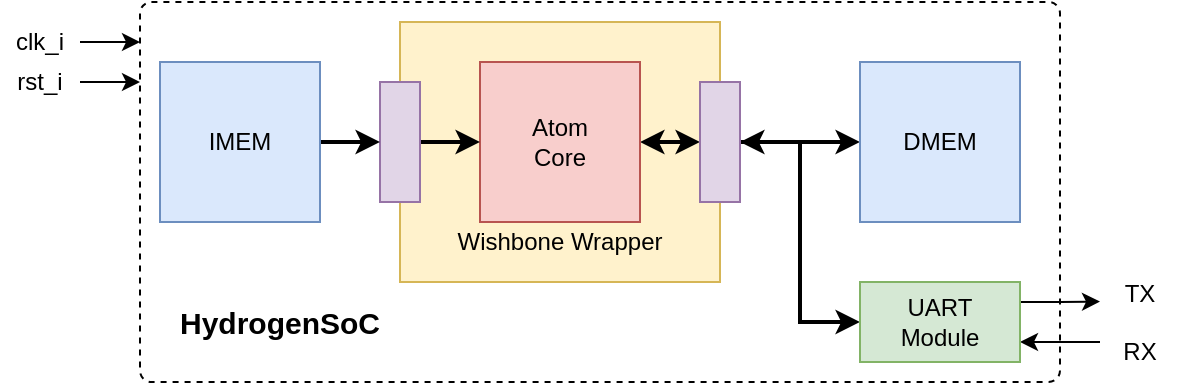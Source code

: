 <mxfile version="14.7.7" type="device"><diagram id="ZvO9ERkngoLH9dLo0HwN" name="Page-1"><mxGraphModel dx="868" dy="470" grid="1" gridSize="10" guides="1" tooltips="1" connect="1" arrows="1" fold="1" page="1" pageScale="1" pageWidth="850" pageHeight="1100" math="0" shadow="0"><root><mxCell id="0"/><mxCell id="1" parent="0"/><mxCell id="KOtor0WDmkzE15AFeqEp-24" value="" style="rounded=1;whiteSpace=wrap;html=1;arcSize=3;dashed=1;" vertex="1" parent="1"><mxGeometry x="190" y="90" width="460" height="190" as="geometry"/></mxCell><mxCell id="KOtor0WDmkzE15AFeqEp-3" value="" style="rounded=0;whiteSpace=wrap;html=1;fillColor=#fff2cc;strokeColor=#d6b656;" vertex="1" parent="1"><mxGeometry x="320" y="100" width="160" height="130" as="geometry"/></mxCell><mxCell id="KOtor0WDmkzE15AFeqEp-12" style="edgeStyle=orthogonalEdgeStyle;rounded=0;orthogonalLoop=1;jettySize=auto;html=1;exitX=1;exitY=0.5;exitDx=0;exitDy=0;entryX=0;entryY=0.5;entryDx=0;entryDy=0;startArrow=classic;startFill=1;strokeWidth=2;" edge="1" parent="1" source="KOtor0WDmkzE15AFeqEp-1" target="KOtor0WDmkzE15AFeqEp-6"><mxGeometry relative="1" as="geometry"/></mxCell><mxCell id="KOtor0WDmkzE15AFeqEp-1" value="Atom&lt;br&gt;Core" style="rounded=0;whiteSpace=wrap;html=1;fillColor=#f8cecc;strokeColor=#b85450;" vertex="1" parent="1"><mxGeometry x="360" y="120" width="80" height="80" as="geometry"/></mxCell><mxCell id="KOtor0WDmkzE15AFeqEp-4" value="Wishbone Wrapper" style="text;html=1;strokeColor=none;fillColor=none;align=center;verticalAlign=middle;whiteSpace=wrap;rounded=0;" vertex="1" parent="1"><mxGeometry x="340" y="200" width="120" height="20" as="geometry"/></mxCell><mxCell id="KOtor0WDmkzE15AFeqEp-11" style="edgeStyle=orthogonalEdgeStyle;rounded=0;orthogonalLoop=1;jettySize=auto;html=1;exitX=1;exitY=0.5;exitDx=0;exitDy=0;entryX=0;entryY=0.5;entryDx=0;entryDy=0;strokeWidth=2;" edge="1" parent="1" source="KOtor0WDmkzE15AFeqEp-5" target="KOtor0WDmkzE15AFeqEp-1"><mxGeometry relative="1" as="geometry"/></mxCell><mxCell id="KOtor0WDmkzE15AFeqEp-5" value="" style="rounded=0;whiteSpace=wrap;html=1;fillColor=#e1d5e7;strokeColor=#9673a6;" vertex="1" parent="1"><mxGeometry x="310" y="130" width="20" height="60" as="geometry"/></mxCell><mxCell id="KOtor0WDmkzE15AFeqEp-13" style="edgeStyle=orthogonalEdgeStyle;rounded=0;orthogonalLoop=1;jettySize=auto;html=1;exitX=1;exitY=0.5;exitDx=0;exitDy=0;entryX=0;entryY=0.5;entryDx=0;entryDy=0;startArrow=classic;startFill=1;strokeWidth=2;" edge="1" parent="1" source="KOtor0WDmkzE15AFeqEp-6" target="KOtor0WDmkzE15AFeqEp-8"><mxGeometry relative="1" as="geometry"/></mxCell><mxCell id="KOtor0WDmkzE15AFeqEp-14" style="edgeStyle=orthogonalEdgeStyle;rounded=0;orthogonalLoop=1;jettySize=auto;html=1;exitX=1;exitY=0.5;exitDx=0;exitDy=0;entryX=0;entryY=0.5;entryDx=0;entryDy=0;strokeWidth=2;" edge="1" parent="1" source="KOtor0WDmkzE15AFeqEp-6" target="KOtor0WDmkzE15AFeqEp-9"><mxGeometry relative="1" as="geometry"><Array as="points"><mxPoint x="520" y="160"/><mxPoint x="520" y="250"/></Array></mxGeometry></mxCell><mxCell id="KOtor0WDmkzE15AFeqEp-6" value="" style="rounded=0;whiteSpace=wrap;html=1;fillColor=#e1d5e7;strokeColor=#9673a6;" vertex="1" parent="1"><mxGeometry x="470" y="130" width="20" height="60" as="geometry"/></mxCell><mxCell id="KOtor0WDmkzE15AFeqEp-10" style="edgeStyle=orthogonalEdgeStyle;rounded=0;orthogonalLoop=1;jettySize=auto;html=1;exitX=1;exitY=0.5;exitDx=0;exitDy=0;entryX=0;entryY=0.5;entryDx=0;entryDy=0;strokeWidth=2;" edge="1" parent="1" source="KOtor0WDmkzE15AFeqEp-7" target="KOtor0WDmkzE15AFeqEp-5"><mxGeometry relative="1" as="geometry"/></mxCell><mxCell id="KOtor0WDmkzE15AFeqEp-7" value="IMEM" style="rounded=0;whiteSpace=wrap;html=1;fillColor=#dae8fc;strokeColor=#6c8ebf;" vertex="1" parent="1"><mxGeometry x="200" y="120" width="80" height="80" as="geometry"/></mxCell><mxCell id="KOtor0WDmkzE15AFeqEp-8" value="DMEM" style="rounded=0;whiteSpace=wrap;html=1;fillColor=#dae8fc;strokeColor=#6c8ebf;" vertex="1" parent="1"><mxGeometry x="550" y="120" width="80" height="80" as="geometry"/></mxCell><mxCell id="KOtor0WDmkzE15AFeqEp-19" style="edgeStyle=orthogonalEdgeStyle;rounded=0;orthogonalLoop=1;jettySize=auto;html=1;exitX=1;exitY=0.25;exitDx=0;exitDy=0;startArrow=none;startFill=0;strokeWidth=1;" edge="1" parent="1" source="KOtor0WDmkzE15AFeqEp-9"><mxGeometry relative="1" as="geometry"><mxPoint x="670" y="239.81" as="targetPoint"/></mxGeometry></mxCell><mxCell id="KOtor0WDmkzE15AFeqEp-20" style="edgeStyle=orthogonalEdgeStyle;rounded=0;orthogonalLoop=1;jettySize=auto;html=1;exitX=1;exitY=0.75;exitDx=0;exitDy=0;startArrow=classic;startFill=1;strokeWidth=1;endArrow=none;endFill=0;" edge="1" parent="1" source="KOtor0WDmkzE15AFeqEp-9"><mxGeometry relative="1" as="geometry"><mxPoint x="670" y="260" as="targetPoint"/></mxGeometry></mxCell><mxCell id="KOtor0WDmkzE15AFeqEp-9" value="UART&lt;br&gt;Module" style="rounded=0;whiteSpace=wrap;html=1;fillColor=#d5e8d4;strokeColor=#82b366;" vertex="1" parent="1"><mxGeometry x="550" y="230" width="80" height="40" as="geometry"/></mxCell><mxCell id="KOtor0WDmkzE15AFeqEp-21" value="TX&lt;br&gt;&lt;br&gt;RX" style="text;html=1;strokeColor=none;fillColor=none;align=center;verticalAlign=middle;whiteSpace=wrap;rounded=0;" vertex="1" parent="1"><mxGeometry x="670" y="240" width="40" height="20" as="geometry"/></mxCell><mxCell id="KOtor0WDmkzE15AFeqEp-26" value="&lt;font style=&quot;font-size: 15px&quot;&gt;&lt;b&gt;HydrogenSoC&lt;/b&gt;&lt;/font&gt;" style="text;html=1;strokeColor=none;fillColor=none;align=center;verticalAlign=middle;whiteSpace=wrap;rounded=0;dashed=1;" vertex="1" parent="1"><mxGeometry x="200" y="240" width="120" height="20" as="geometry"/></mxCell><mxCell id="KOtor0WDmkzE15AFeqEp-27" value="" style="endArrow=classic;html=1;strokeWidth=1;exitX=1;exitY=0.5;exitDx=0;exitDy=0;" edge="1" parent="1" source="KOtor0WDmkzE15AFeqEp-29"><mxGeometry width="50" height="50" relative="1" as="geometry"><mxPoint x="170" y="110" as="sourcePoint"/><mxPoint x="190" y="110" as="targetPoint"/></mxGeometry></mxCell><mxCell id="KOtor0WDmkzE15AFeqEp-28" value="" style="endArrow=classic;html=1;strokeWidth=1;exitX=1;exitY=0.5;exitDx=0;exitDy=0;" edge="1" parent="1" source="KOtor0WDmkzE15AFeqEp-30"><mxGeometry width="50" height="50" relative="1" as="geometry"><mxPoint x="160" y="160" as="sourcePoint"/><mxPoint x="190" y="130" as="targetPoint"/></mxGeometry></mxCell><mxCell id="KOtor0WDmkzE15AFeqEp-29" value="clk_i" style="text;html=1;strokeColor=none;fillColor=none;align=center;verticalAlign=middle;whiteSpace=wrap;rounded=0;dashed=1;" vertex="1" parent="1"><mxGeometry x="120" y="100" width="40" height="20" as="geometry"/></mxCell><mxCell id="KOtor0WDmkzE15AFeqEp-30" value="rst_i" style="text;html=1;strokeColor=none;fillColor=none;align=center;verticalAlign=middle;whiteSpace=wrap;rounded=0;dashed=1;" vertex="1" parent="1"><mxGeometry x="120" y="120" width="40" height="20" as="geometry"/></mxCell></root></mxGraphModel></diagram></mxfile>